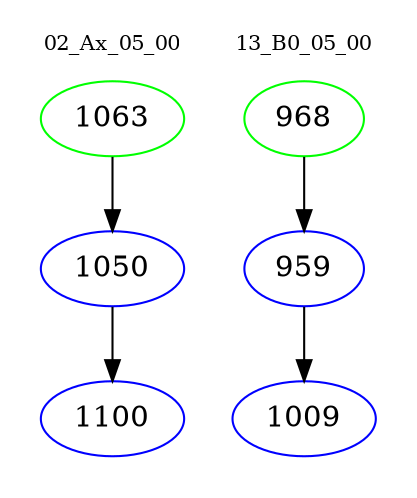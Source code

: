 digraph{
subgraph cluster_0 {
color = white
label = "02_Ax_05_00";
fontsize=10;
T0_1063 [label="1063", color="green"]
T0_1063 -> T0_1050 [color="black"]
T0_1050 [label="1050", color="blue"]
T0_1050 -> T0_1100 [color="black"]
T0_1100 [label="1100", color="blue"]
}
subgraph cluster_1 {
color = white
label = "13_B0_05_00";
fontsize=10;
T1_968 [label="968", color="green"]
T1_968 -> T1_959 [color="black"]
T1_959 [label="959", color="blue"]
T1_959 -> T1_1009 [color="black"]
T1_1009 [label="1009", color="blue"]
}
}
